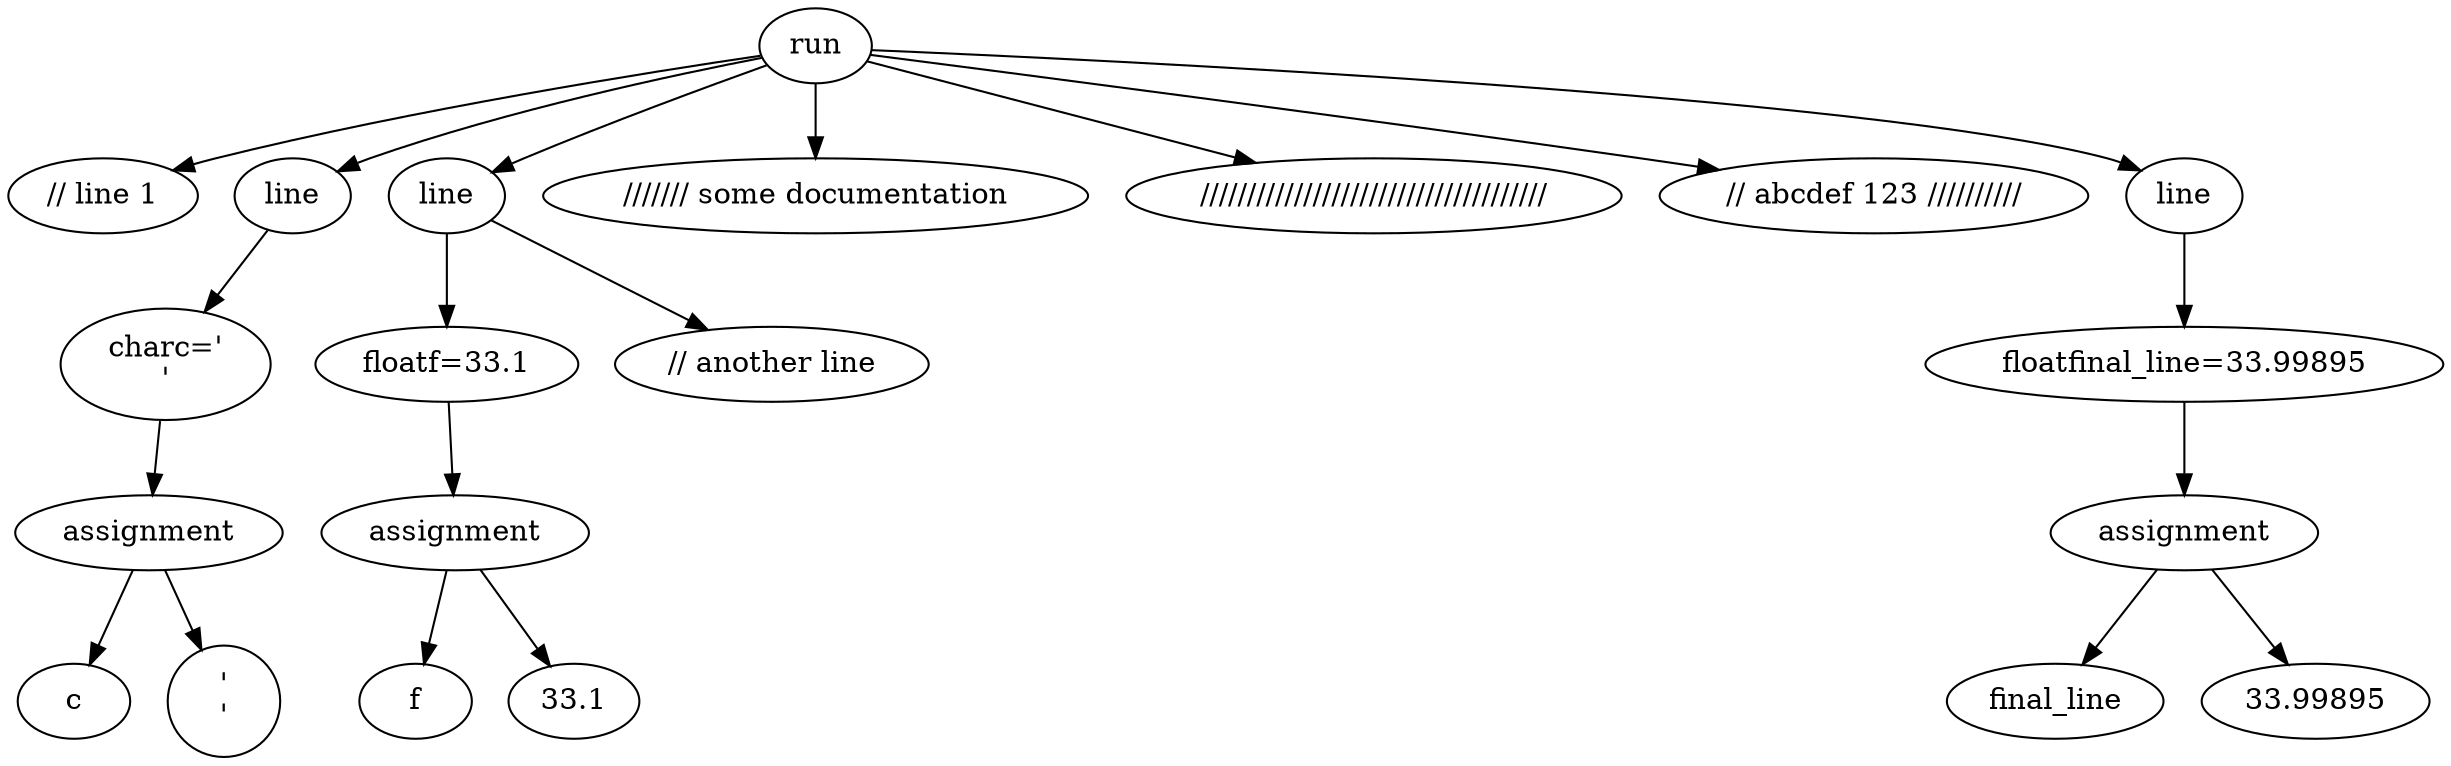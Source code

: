 digraph {
	8763900095017 [label=run]
	8763900094825 [label="// line 1
"]
	8763900095017 -> 8763900094825
	8763900094990 [label=line]
	8763900095017 -> 8763900094990
	8763900094831 [label="charc='\n'"]
	8763900094990 -> 8763900094831
	8763900095467 [label=assignment]
	8763900094831 -> 8763900095467
	8763900094807 [label=c]
	8763900095467 -> 8763900094807
	8763900095200 [label="'
'"]
	8763900095467 -> 8763900095200
	8763900094888 [label=line]
	8763900095017 -> 8763900094888
	8763900094885 [label="floatf=33.1"]
	8763900094888 -> 8763900094885
	8763900095392 [label=assignment]
	8763900094885 -> 8763900095392
	8763900095476 [label=f]
	8763900095392 -> 8763900095476
	8763900095479 [label=33.1]
	8763900095392 -> 8763900095479
	8763900094873 [label="// another line
"]
	8763900094888 -> 8763900094873
	8763900095383 [label="/////// some documentation
"]
	8763900095017 -> 8763900095383
	8763900095407 [label="/////////////////////////////////////
"]
	8763900095017 -> 8763900095407
	8763900095410 [label="// abcdef 123 //////////
"]
	8763900095017 -> 8763900095410
	8763900095314 [label=line]
	8763900095017 -> 8763900095314
	8763900095257 [label="floatfinal_line=33.99895"]
	8763900095314 -> 8763900095257
	8763900095248 [label=assignment]
	8763900095257 -> 8763900095248
	8763900095239 [label=final_line]
	8763900095248 -> 8763900095239
	8763900095227 [label=33.99895]
	8763900095248 -> 8763900095227
}
